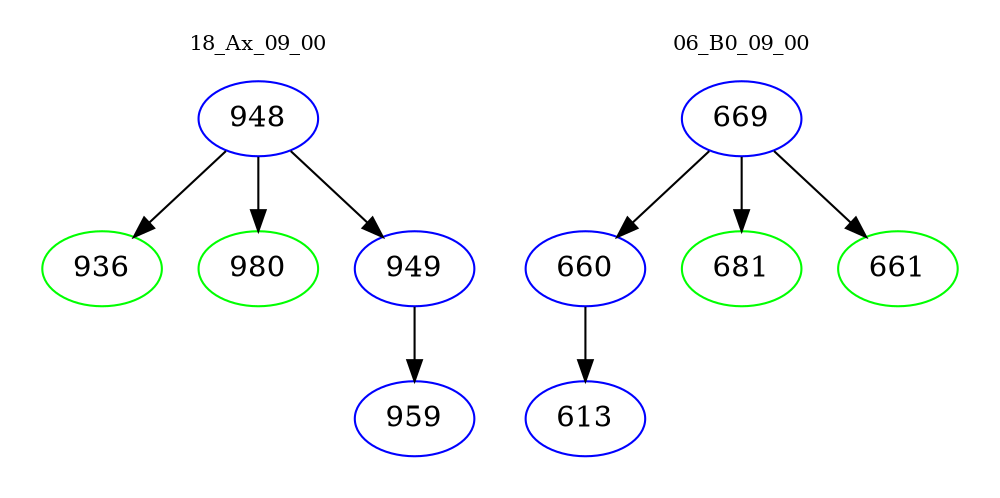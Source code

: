 digraph{
subgraph cluster_0 {
color = white
label = "18_Ax_09_00";
fontsize=10;
T0_948 [label="948", color="blue"]
T0_948 -> T0_936 [color="black"]
T0_936 [label="936", color="green"]
T0_948 -> T0_980 [color="black"]
T0_980 [label="980", color="green"]
T0_948 -> T0_949 [color="black"]
T0_949 [label="949", color="blue"]
T0_949 -> T0_959 [color="black"]
T0_959 [label="959", color="blue"]
}
subgraph cluster_1 {
color = white
label = "06_B0_09_00";
fontsize=10;
T1_669 [label="669", color="blue"]
T1_669 -> T1_660 [color="black"]
T1_660 [label="660", color="blue"]
T1_660 -> T1_613 [color="black"]
T1_613 [label="613", color="blue"]
T1_669 -> T1_681 [color="black"]
T1_681 [label="681", color="green"]
T1_669 -> T1_661 [color="black"]
T1_661 [label="661", color="green"]
}
}
